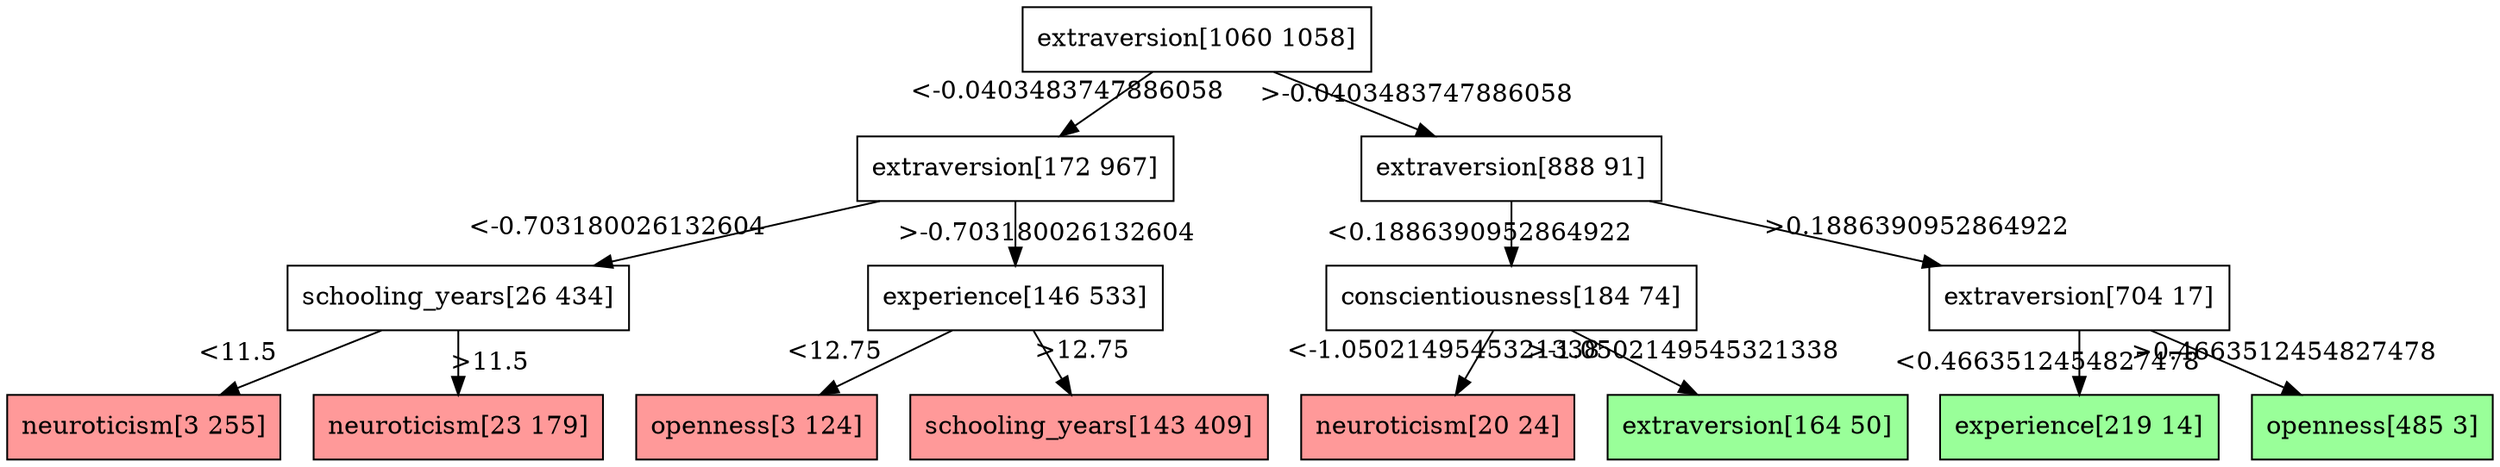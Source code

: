 digraph Tree {
node [shape=box, style="filled", color="black"] ;
0 [ label="extraversion[1060 1058]" , fillcolor="#ffffff"] ;
1 [ label="extraversion[172 967]" , fillcolor="#ffffff"] ;
0->1 [labeldistance=2.5, labelangle=45, headlabel="<-0.0403483747886058"] ;
3 [ label="schooling_years[26 434]" , fillcolor="#ffffff"] ;
1->3 [labeldistance=2.5, labelangle=45, headlabel="<-0.703180026132604"] ;
5 [ label="neuroticism[3 255]" , fillcolor="#ff9999"] ;
3->5 [labeldistance=2.5, labelangle=45, headlabel="<11.5"] ;
6 [ label="neuroticism[23 179]" , fillcolor="#ff9999"] ;
3->6 [labeldistance=2.5, labelangle=-45, headlabel=">11.5"] ;
4 [ label="experience[146 533]" , fillcolor="#ffffff"] ;
1->4 [labeldistance=2.5, labelangle=-45, headlabel=">-0.703180026132604"] ;
7 [ label="openness[3 124]" , fillcolor="#ff9999"] ;
4->7 [labeldistance=2.5, labelangle=45, headlabel="<12.75"] ;
8 [ label="schooling_years[143 409]" , fillcolor="#ff9999"] ;
4->8 [labeldistance=2.5, labelangle=-45, headlabel=">12.75"] ;
2 [ label="extraversion[888 91]" , fillcolor="#ffffff"] ;
0->2 [labeldistance=2.5, labelangle=-45, headlabel=">-0.0403483747886058"] ;
9 [ label="conscientiousness[184 74]" , fillcolor="#ffffff"] ;
2->9 [labeldistance=2.5, labelangle=45, headlabel="<0.1886390952864922"] ;
11 [ label="neuroticism[20 24]" , fillcolor="#ff9999"] ;
9->11 [labeldistance=2.5, labelangle=45, headlabel="<-1.0502149545321338"] ;
12 [ label="extraversion[164 50]" , fillcolor="#99ff99"] ;
9->12 [labeldistance=2.5, labelangle=-45, headlabel=">-1.0502149545321338"] ;
10 [ label="extraversion[704 17]" , fillcolor="#ffffff"] ;
2->10 [labeldistance=2.5, labelangle=-45, headlabel=">0.1886390952864922"] ;
13 [ label="experience[219 14]" , fillcolor="#99ff99"] ;
10->13 [labeldistance=2.5, labelangle=45, headlabel="<0.4663512454827478"] ;
14 [ label="openness[485 3]" , fillcolor="#99ff99"] ;
10->14 [labeldistance=2.5, labelangle=-45, headlabel=">0.4663512454827478"] ;
}